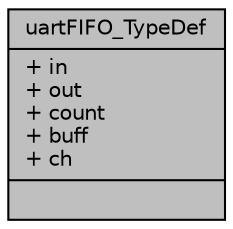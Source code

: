 digraph "uartFIFO_TypeDef"
{
 // LATEX_PDF_SIZE
  edge [fontname="Helvetica",fontsize="10",labelfontname="Helvetica",labelfontsize="10"];
  node [fontname="Helvetica",fontsize="10",shape=record];
  Node1 [label="{uartFIFO_TypeDef\n|+ in\l+ out\l+ count\l+ buff\l+ ch\l|}",height=0.2,width=0.4,color="black", fillcolor="grey75", style="filled", fontcolor="black",tooltip=" "];
}
